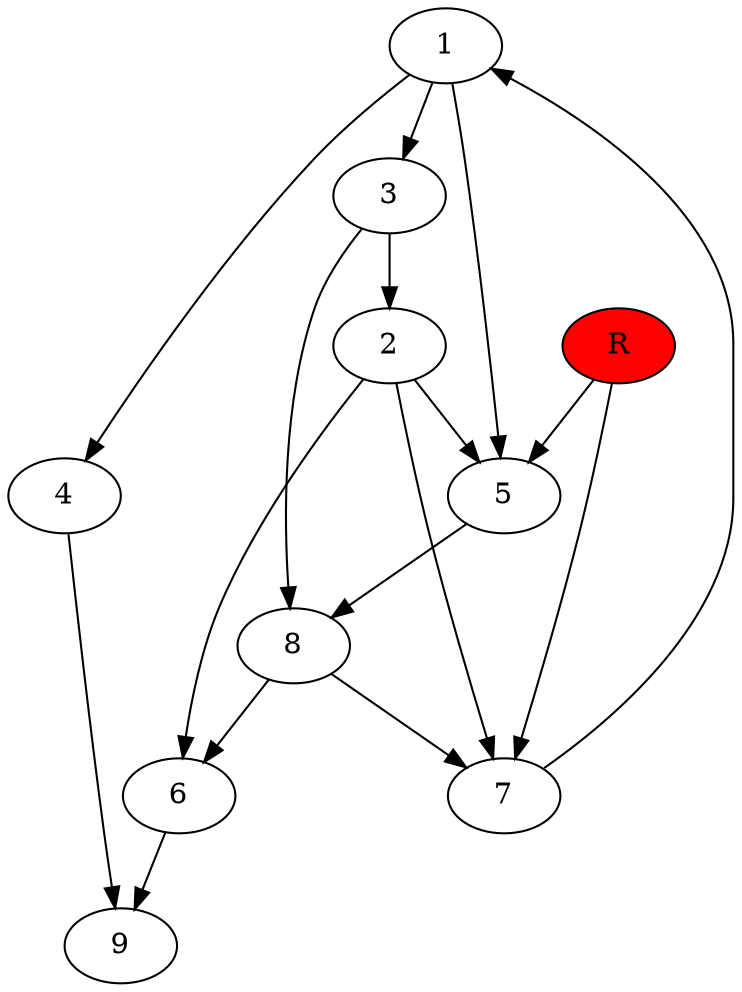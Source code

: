 digraph prb74692 {
	1
	2
	3
	4
	5
	6
	7
	8
	R [fillcolor="#ff0000" style=filled]
	1 -> 3
	1 -> 4
	1 -> 5
	2 -> 5
	2 -> 6
	2 -> 7
	3 -> 2
	3 -> 8
	4 -> 9
	5 -> 8
	6 -> 9
	7 -> 1
	8 -> 6
	8 -> 7
	R -> 5
	R -> 7
}
